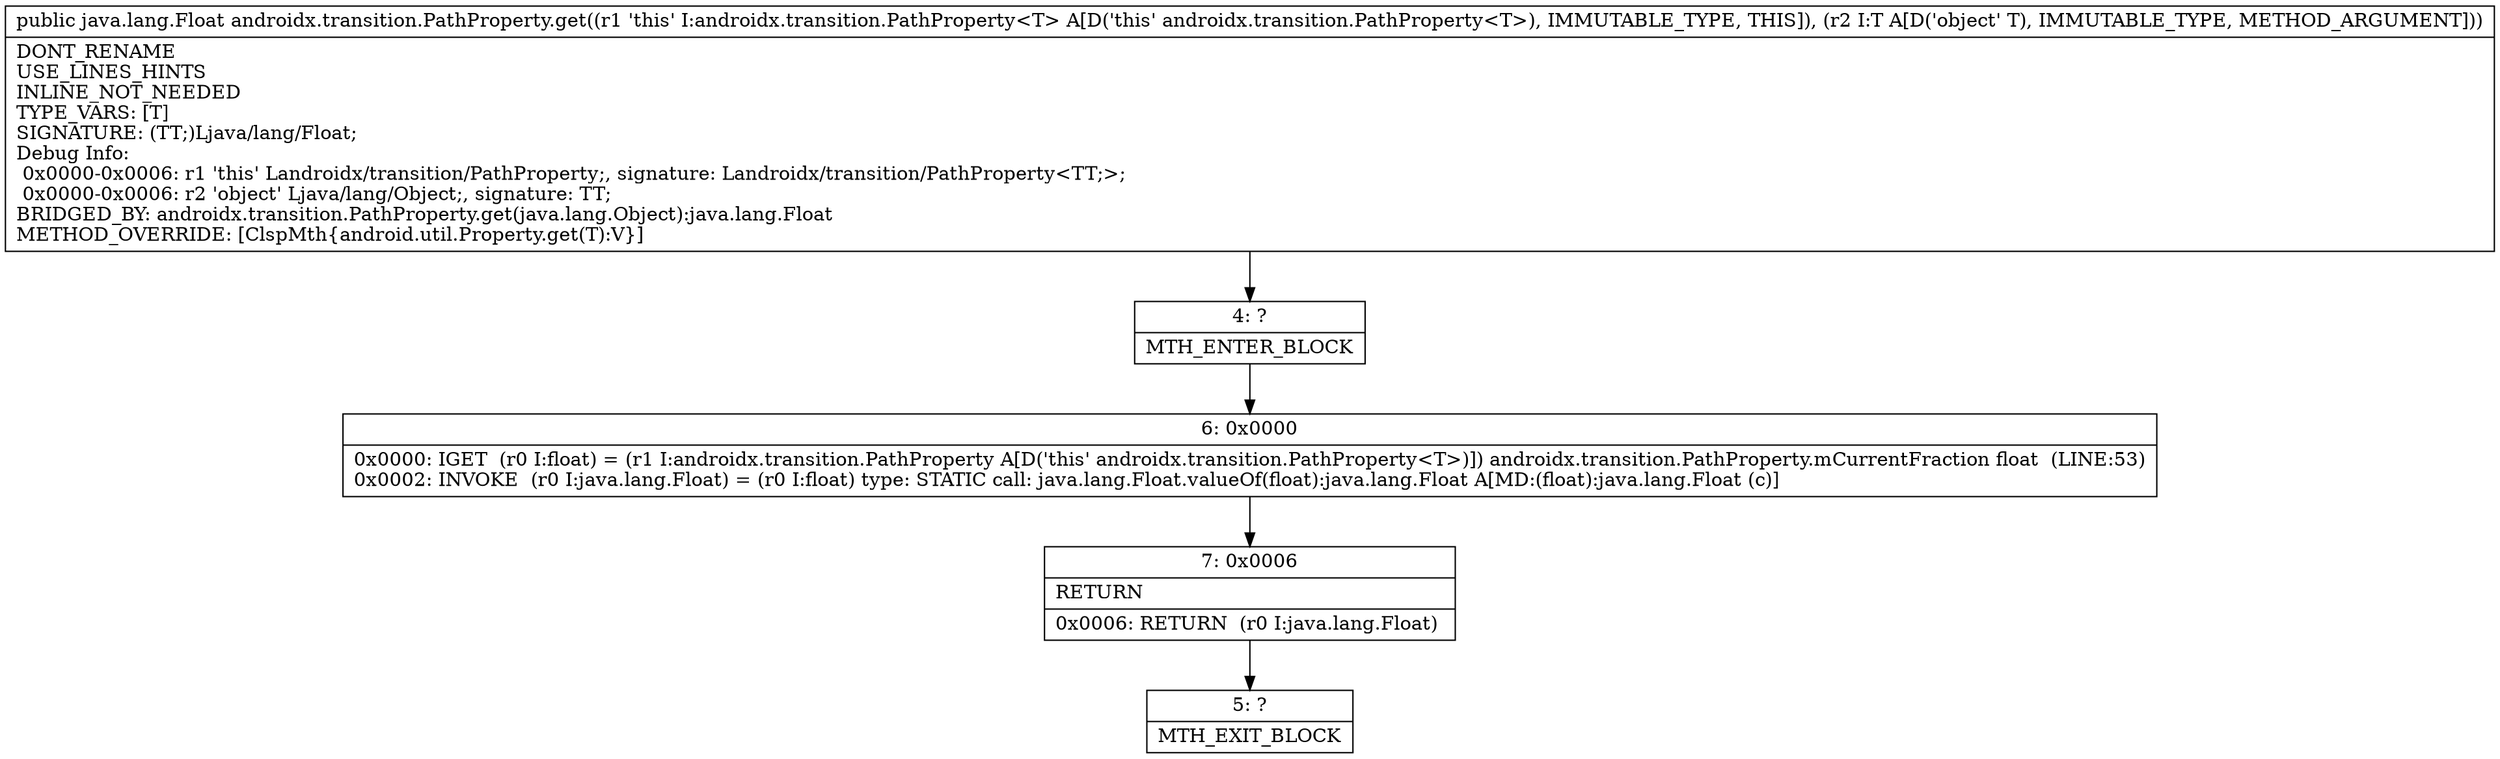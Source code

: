 digraph "CFG forandroidx.transition.PathProperty.get(Ljava\/lang\/Object;)Ljava\/lang\/Float;" {
Node_4 [shape=record,label="{4\:\ ?|MTH_ENTER_BLOCK\l}"];
Node_6 [shape=record,label="{6\:\ 0x0000|0x0000: IGET  (r0 I:float) = (r1 I:androidx.transition.PathProperty A[D('this' androidx.transition.PathProperty\<T\>)]) androidx.transition.PathProperty.mCurrentFraction float  (LINE:53)\l0x0002: INVOKE  (r0 I:java.lang.Float) = (r0 I:float) type: STATIC call: java.lang.Float.valueOf(float):java.lang.Float A[MD:(float):java.lang.Float (c)]\l}"];
Node_7 [shape=record,label="{7\:\ 0x0006|RETURN\l|0x0006: RETURN  (r0 I:java.lang.Float) \l}"];
Node_5 [shape=record,label="{5\:\ ?|MTH_EXIT_BLOCK\l}"];
MethodNode[shape=record,label="{public java.lang.Float androidx.transition.PathProperty.get((r1 'this' I:androidx.transition.PathProperty\<T\> A[D('this' androidx.transition.PathProperty\<T\>), IMMUTABLE_TYPE, THIS]), (r2 I:T A[D('object' T), IMMUTABLE_TYPE, METHOD_ARGUMENT]))  | DONT_RENAME\lUSE_LINES_HINTS\lINLINE_NOT_NEEDED\lTYPE_VARS: [T]\lSIGNATURE: (TT;)Ljava\/lang\/Float;\lDebug Info:\l  0x0000\-0x0006: r1 'this' Landroidx\/transition\/PathProperty;, signature: Landroidx\/transition\/PathProperty\<TT;\>;\l  0x0000\-0x0006: r2 'object' Ljava\/lang\/Object;, signature: TT;\lBRIDGED_BY: androidx.transition.PathProperty.get(java.lang.Object):java.lang.Float\lMETHOD_OVERRIDE: [ClspMth\{android.util.Property.get(T):V\}]\l}"];
MethodNode -> Node_4;Node_4 -> Node_6;
Node_6 -> Node_7;
Node_7 -> Node_5;
}

